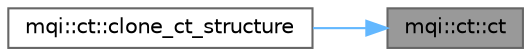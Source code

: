 digraph "mqi::ct::ct"
{
 // LATEX_PDF_SIZE
  bgcolor="transparent";
  edge [fontname=Helvetica,fontsize=10,labelfontname=Helvetica,labelfontsize=10];
  node [fontname=Helvetica,fontsize=10,shape=box,height=0.2,width=0.4];
  rankdir="RL";
  Node1 [id="Node000001",label="mqi::ct::ct",height=0.2,width=0.4,color="gray40", fillcolor="grey60", style="filled", fontcolor="black",tooltip="Default constructor."];
  Node1 -> Node2 [id="edge1_Node000001_Node000002",dir="back",color="steelblue1",style="solid",tooltip=" "];
  Node2 [id="Node000002",label="mqi::ct::clone_ct_structure",height=0.2,width=0.4,color="grey40", fillcolor="white", style="filled",URL="$classmqi_1_1ct.html#a27913ea334b3a14d0190962c1ec2db2c",tooltip="A utility function to create a new grid with the same structure as this CT grid."];
}
